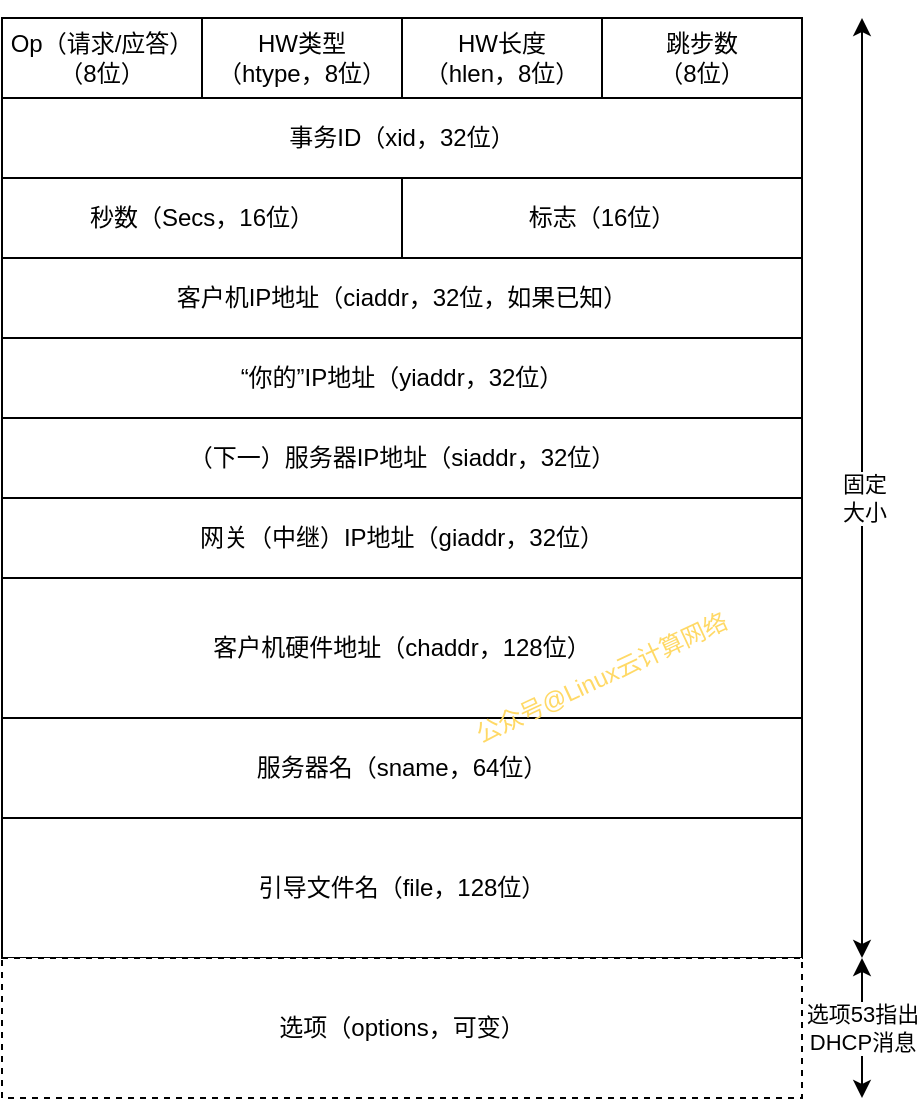 <mxfile version="13.1.3" type="github">
  <diagram id="CWHjLp-rYf43e9V81lw-" name="Page-1">
    <mxGraphModel dx="1422" dy="762" grid="1" gridSize="10" guides="1" tooltips="1" connect="1" arrows="1" fold="1" page="1" pageScale="1" pageWidth="827" pageHeight="1169" math="0" shadow="0">
      <root>
        <mxCell id="0" />
        <mxCell id="1" parent="0" />
        <mxCell id="1l0kNZSAP4Tbfz-mxTd--2" value="Op（请求/应答）&lt;br&gt;（8位）" style="rounded=0;whiteSpace=wrap;html=1;" vertex="1" parent="1">
          <mxGeometry x="50" y="170" width="100" height="40" as="geometry" />
        </mxCell>
        <mxCell id="1l0kNZSAP4Tbfz-mxTd--3" value="HW类型&lt;br&gt;（htype，8位）" style="rounded=0;whiteSpace=wrap;html=1;" vertex="1" parent="1">
          <mxGeometry x="150" y="170" width="100" height="40" as="geometry" />
        </mxCell>
        <mxCell id="1l0kNZSAP4Tbfz-mxTd--4" value="HW长度&lt;br&gt;（hlen，8位）" style="rounded=0;whiteSpace=wrap;html=1;" vertex="1" parent="1">
          <mxGeometry x="250" y="170" width="100" height="40" as="geometry" />
        </mxCell>
        <mxCell id="1l0kNZSAP4Tbfz-mxTd--5" value="跳步数&lt;br&gt;（8位）" style="rounded=0;whiteSpace=wrap;html=1;" vertex="1" parent="1">
          <mxGeometry x="350" y="170" width="100" height="40" as="geometry" />
        </mxCell>
        <mxCell id="1l0kNZSAP4Tbfz-mxTd--7" value="事务ID（xid，32位）" style="rounded=0;whiteSpace=wrap;html=1;" vertex="1" parent="1">
          <mxGeometry x="50" y="210" width="400" height="40" as="geometry" />
        </mxCell>
        <mxCell id="1l0kNZSAP4Tbfz-mxTd--8" value="秒数（Secs，16位）" style="rounded=0;whiteSpace=wrap;html=1;" vertex="1" parent="1">
          <mxGeometry x="50" y="250" width="200" height="40" as="geometry" />
        </mxCell>
        <mxCell id="1l0kNZSAP4Tbfz-mxTd--9" value="标志（16位）" style="rounded=0;whiteSpace=wrap;html=1;" vertex="1" parent="1">
          <mxGeometry x="250" y="250" width="200" height="40" as="geometry" />
        </mxCell>
        <mxCell id="1l0kNZSAP4Tbfz-mxTd--10" value="客户机IP地址（ciaddr，32位，如果已知）" style="rounded=0;whiteSpace=wrap;html=1;" vertex="1" parent="1">
          <mxGeometry x="50" y="290" width="400" height="40" as="geometry" />
        </mxCell>
        <mxCell id="1l0kNZSAP4Tbfz-mxTd--11" value="“你的”IP地址（yiaddr，32位）" style="rounded=0;whiteSpace=wrap;html=1;" vertex="1" parent="1">
          <mxGeometry x="50" y="330" width="400" height="40" as="geometry" />
        </mxCell>
        <mxCell id="1l0kNZSAP4Tbfz-mxTd--12" value="（下一）服务器IP地址（siaddr，32位）" style="rounded=0;whiteSpace=wrap;html=1;" vertex="1" parent="1">
          <mxGeometry x="50" y="370" width="400" height="40" as="geometry" />
        </mxCell>
        <mxCell id="1l0kNZSAP4Tbfz-mxTd--13" value="网关（中继）IP地址（giaddr，32位）" style="rounded=0;whiteSpace=wrap;html=1;" vertex="1" parent="1">
          <mxGeometry x="50" y="410" width="400" height="40" as="geometry" />
        </mxCell>
        <mxCell id="1l0kNZSAP4Tbfz-mxTd--14" value="客户机硬件地址（chaddr，128位）" style="rounded=0;whiteSpace=wrap;html=1;" vertex="1" parent="1">
          <mxGeometry x="50" y="450" width="400" height="70" as="geometry" />
        </mxCell>
        <mxCell id="1l0kNZSAP4Tbfz-mxTd--15" value="服务器名（sname，64位）" style="rounded=0;whiteSpace=wrap;html=1;" vertex="1" parent="1">
          <mxGeometry x="50" y="520" width="400" height="50" as="geometry" />
        </mxCell>
        <mxCell id="1l0kNZSAP4Tbfz-mxTd--16" value="引导文件名（file，128位）" style="rounded=0;whiteSpace=wrap;html=1;" vertex="1" parent="1">
          <mxGeometry x="50" y="570" width="400" height="70" as="geometry" />
        </mxCell>
        <mxCell id="1l0kNZSAP4Tbfz-mxTd--17" value="选项（options，可变）" style="rounded=0;whiteSpace=wrap;html=1;dashed=1;" vertex="1" parent="1">
          <mxGeometry x="50" y="640" width="400" height="70" as="geometry" />
        </mxCell>
        <mxCell id="1l0kNZSAP4Tbfz-mxTd--18" value="" style="endArrow=classic;startArrow=classic;html=1;" edge="1" parent="1">
          <mxGeometry width="50" height="50" relative="1" as="geometry">
            <mxPoint x="480" y="640" as="sourcePoint" />
            <mxPoint x="480" y="170" as="targetPoint" />
          </mxGeometry>
        </mxCell>
        <mxCell id="1l0kNZSAP4Tbfz-mxTd--22" value="固定&lt;br&gt;大小" style="edgeLabel;html=1;align=center;verticalAlign=middle;resizable=0;points=[];" vertex="1" connectable="0" parent="1l0kNZSAP4Tbfz-mxTd--18">
          <mxGeometry x="-0.055" y="-1" relative="1" as="geometry">
            <mxPoint y="-8" as="offset" />
          </mxGeometry>
        </mxCell>
        <mxCell id="1l0kNZSAP4Tbfz-mxTd--20" value="" style="endArrow=classic;startArrow=classic;html=1;" edge="1" parent="1">
          <mxGeometry width="50" height="50" relative="1" as="geometry">
            <mxPoint x="480" y="710" as="sourcePoint" />
            <mxPoint x="480" y="640" as="targetPoint" />
          </mxGeometry>
        </mxCell>
        <mxCell id="1l0kNZSAP4Tbfz-mxTd--23" value="选项53指出&lt;br&gt;DHCP消息" style="edgeLabel;html=1;align=center;verticalAlign=middle;resizable=0;points=[];" vertex="1" connectable="0" parent="1l0kNZSAP4Tbfz-mxTd--20">
          <mxGeometry x="-0.314" y="-5" relative="1" as="geometry">
            <mxPoint x="-5" y="-11" as="offset" />
          </mxGeometry>
        </mxCell>
        <mxCell id="1l0kNZSAP4Tbfz-mxTd--24" value="&lt;font color=&quot;#ffd966&quot;&gt;公众号@Linux云计算网络&lt;/font&gt;" style="text;html=1;strokeColor=none;fillColor=none;align=center;verticalAlign=middle;whiteSpace=wrap;rounded=0;dashed=1;rotation=-25;" vertex="1" parent="1">
          <mxGeometry x="270" y="490" width="160" height="20" as="geometry" />
        </mxCell>
      </root>
    </mxGraphModel>
  </diagram>
</mxfile>
